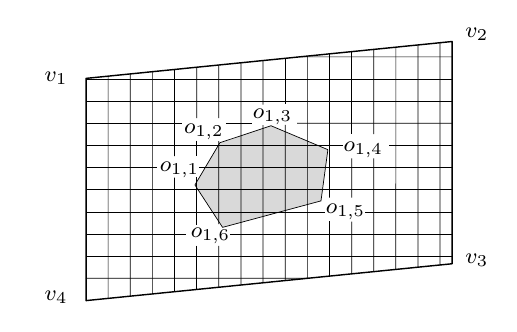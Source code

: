 
\definecolor{cD9D9D9}{RGB}{217,217,217}
\footnotesize
\def \globalscale {1.0}
\begin{tikzpicture}[y=0.80pt, x=0.80pt, yscale=-\globalscale, xscale=\globalscale, inner sep=0pt, outer sep=0pt]
\path[draw=black,line join=round,line width=0.512pt] (18.658,24.206) -- (183.987,7.559) -- (183.987,107.938) -- (18.658,124.585) -- (18.658,24.206) -- cycle;



\path[draw=black,fill=cD9D9D9,line join=round,line width=0.256pt] (67.836,72.347) -- (79.101,53.282) -- (102.188,45.597) -- (127.894,56.407) -- (124.775,79.543) -- (80.321,91.502) -- (67.836,72.347) -- cycle;



\path[cm={{1.0,0.0,0.0,1.0,(0.0,27.0)}}] (0.0,0.0) node[above right] () {$v_1$};

\path[cm={{1.0,0.0,0.0,1.0,(0.0,126.0)}}] (0.0,0.0) node[above right] () {$v_4$};

\path[cm={{1.0,0.0,0.0,1.0,(190.0,7.0)}}] (0.0,0.0) node[above right] () {$v_2$};

\path[cm={{1.0,0.0,0.0,1.0,(190.0,109.0)}}] (0.0,0.0) node[above right] () {$v_3$};

\path[cm={{1.0,0.0,0.0,1.0,(52.0,69.0)}}] (0.0,0.0) node[above right] () {$o_{1,1}$};

\path[cm={{1.0,0.0,0.0,1.0,(63.0,52.0)}}] (0.0,0.0) node[above right] () {$o_{1,2}$};

\path[cm={{1.0,0.0,0.0,1.0,(94.0,45.0)}}] (0.0,0.0) node[above right] () {$o_{1,3}$};

\path[cm={{1.0,0.0,0.0,1.0,(135.0,60.0)}}] (0.0,0.0) node[above right] () {$o_{1,4}$};

\path[cm={{1.0,0.0,0.0,1.0,(127.0,88.0)}}] (0.0,0.0) node[above right] () {$o_{1,5}$};

\path[cm={{1.0,0.0,0.0,1.0,(66.0,99.0)}}] (0.0,0.0) node[above right] () {$o_{1,6}$};



\path[draw=black,line join=round,line width=0.256pt] (18.628,54.5) -- (134.767,54.5);



\path[draw=black,line join=round,line width=0.256pt] (155.527,54.5) -- (184.061,54.5);



\path[draw=black,line join=round,line width=0.256pt] (18.628,24.5) -- (184.061,24.5);



\path[draw=black,line join=round,line width=0.256pt] (18.628,34.5) -- (184.061,34.5);



\path[draw=black,line join=round,line width=0.256pt] (18.628,44.5) -- (62.167,44.5);



\path[draw=black,line join=round,line width=0.256pt] (81.781,44.5) -- (93.407,44.5);



\path[draw=black,line join=round,line width=0.256pt] (113.967,44.501) -- (184.061,44.5);



\path[draw=black,line join=round,line width=0.256pt] (18.628,94.5) -- (63.947,94.5);



\path[draw=black,line join=round,line width=0.256pt] (83.627,94.5) -- (184.061,94.5);



\path[draw=black,line join=round,line width=0.256pt] (18.628,84.5) -- (126.42,84.5);



\path[draw=black,line join=round,line width=0.256pt] (144.714,84.5) -- (184.061,84.5);



\path[draw=black,line join=round,line width=0.256pt] (18.628,74.5) -- (184.061,74.5);



\path[draw=black,line join=round,line width=0.256pt] (18.628,64.5) -- (50.527,64.5);



\path[draw=black,line join=round,line width=0.256pt] (69.627,64.5) -- (184.061,64.5);



\path[draw=black,line join=round,line width=0.256pt] (18.628,104.5) -- (184.061,104.5);



\path[draw=black,line join=round,line width=0.256pt] (18.628,114.5) -- (119.06,114.505);



\path[draw=black,line join=round,line width=0.256pt] (115.628,14.502) -- (184.061,14.5);



\path[draw=black,line join=round,line width=0.256pt] (118.622,14.177) -- (118.625,114.61);



\path[draw=black,line join=round,line width=0.256pt] (108.623,15.177) -- (108.623,36.002);



\path[draw=black,line join=round,line width=0.256pt] (108.624,45.242) -- (108.626,115.61);



\path[draw=black,line join=round,line width=0.256pt] (98.622,16.177) -- (98.623,36.03);



\path[draw=black,line join=round,line width=0.256pt] (98.624,45.371) -- (98.626,116.61);



\path[draw=black,line join=round,line width=0.256pt] (88.622,17.177) -- (88.626,117.61);



\path[draw=black,line join=round,line width=0.256pt] (78.622,18.177) -- (78.623,42.215);



\path[draw=black,line join=round,line width=0.256pt] (78.623,52.495) -- (78.625,90.042);



\path[draw=black,line join=round,line width=0.256pt] (78.625,99.815) -- (78.626,118.61);



\path[draw=black,line join=round,line width=0.256pt] (68.622,19.177) -- (68.624,42.182);



\path[draw=black,line join=round,line width=0.256pt] (68.624,52.277) -- (68.624,59.136);



\path[draw=black,line join=round,line width=0.256pt] (68.625,68.895) -- (68.625,90.362);



\path[draw=black,line join=round,line width=0.256pt] (68.626,99.789) -- (68.626,119.61);



\path[draw=black,line join=round,line width=0.256pt] (58.623,20.176) -- (58.624,59.275);



\path[draw=black,line join=round,line width=0.256pt] (58.624,69.076) -- (58.626,120.61);



\path[draw=black,line join=round,line width=0.256pt] (48.623,21.177) -- (48.626,121.61);



\path[draw=black,line join=round,line width=0.256pt] (28.623,23.176) -- (28.626,123.61);



\path[draw=black,line join=round,line width=0.256pt] (38.623,22.176) -- (38.626,122.61);



\path[draw=black,line join=round,line width=0.256pt] (128.623,13.177) -- (128.624,78.024);



\path[draw=black,line join=round,line width=0.256pt] (128.625,88.771) -- (128.625,113.61);



\path[draw=black,line join=round,line width=0.256pt] (138.626,12.177) -- (138.626,49.45);



\path[draw=black,line join=round,line width=0.256pt] (138.627,60.35) -- (138.626,78.035);



\path[draw=black,line join=round,line width=0.256pt] (138.626,88.909) -- (138.625,112.61);



\path[draw=black,line join=round,line width=0.256pt] (148.627,11.177) -- (148.626,49.429);



\path[draw=black,line join=round,line width=0.256pt] (148.626,60.369) -- (148.625,111.51);



\path[draw=black,line join=round,line width=0.256pt] (158.593,10.185) -- (158.591,110.618);



\path[draw=black,line join=round,line width=0.256pt] (168.6,9.198) -- (168.598,109.631);



\path[draw=black,line join=round,line width=0.256pt] (178.55,8.181) -- (178.548,108.614);




\end{tikzpicture}

